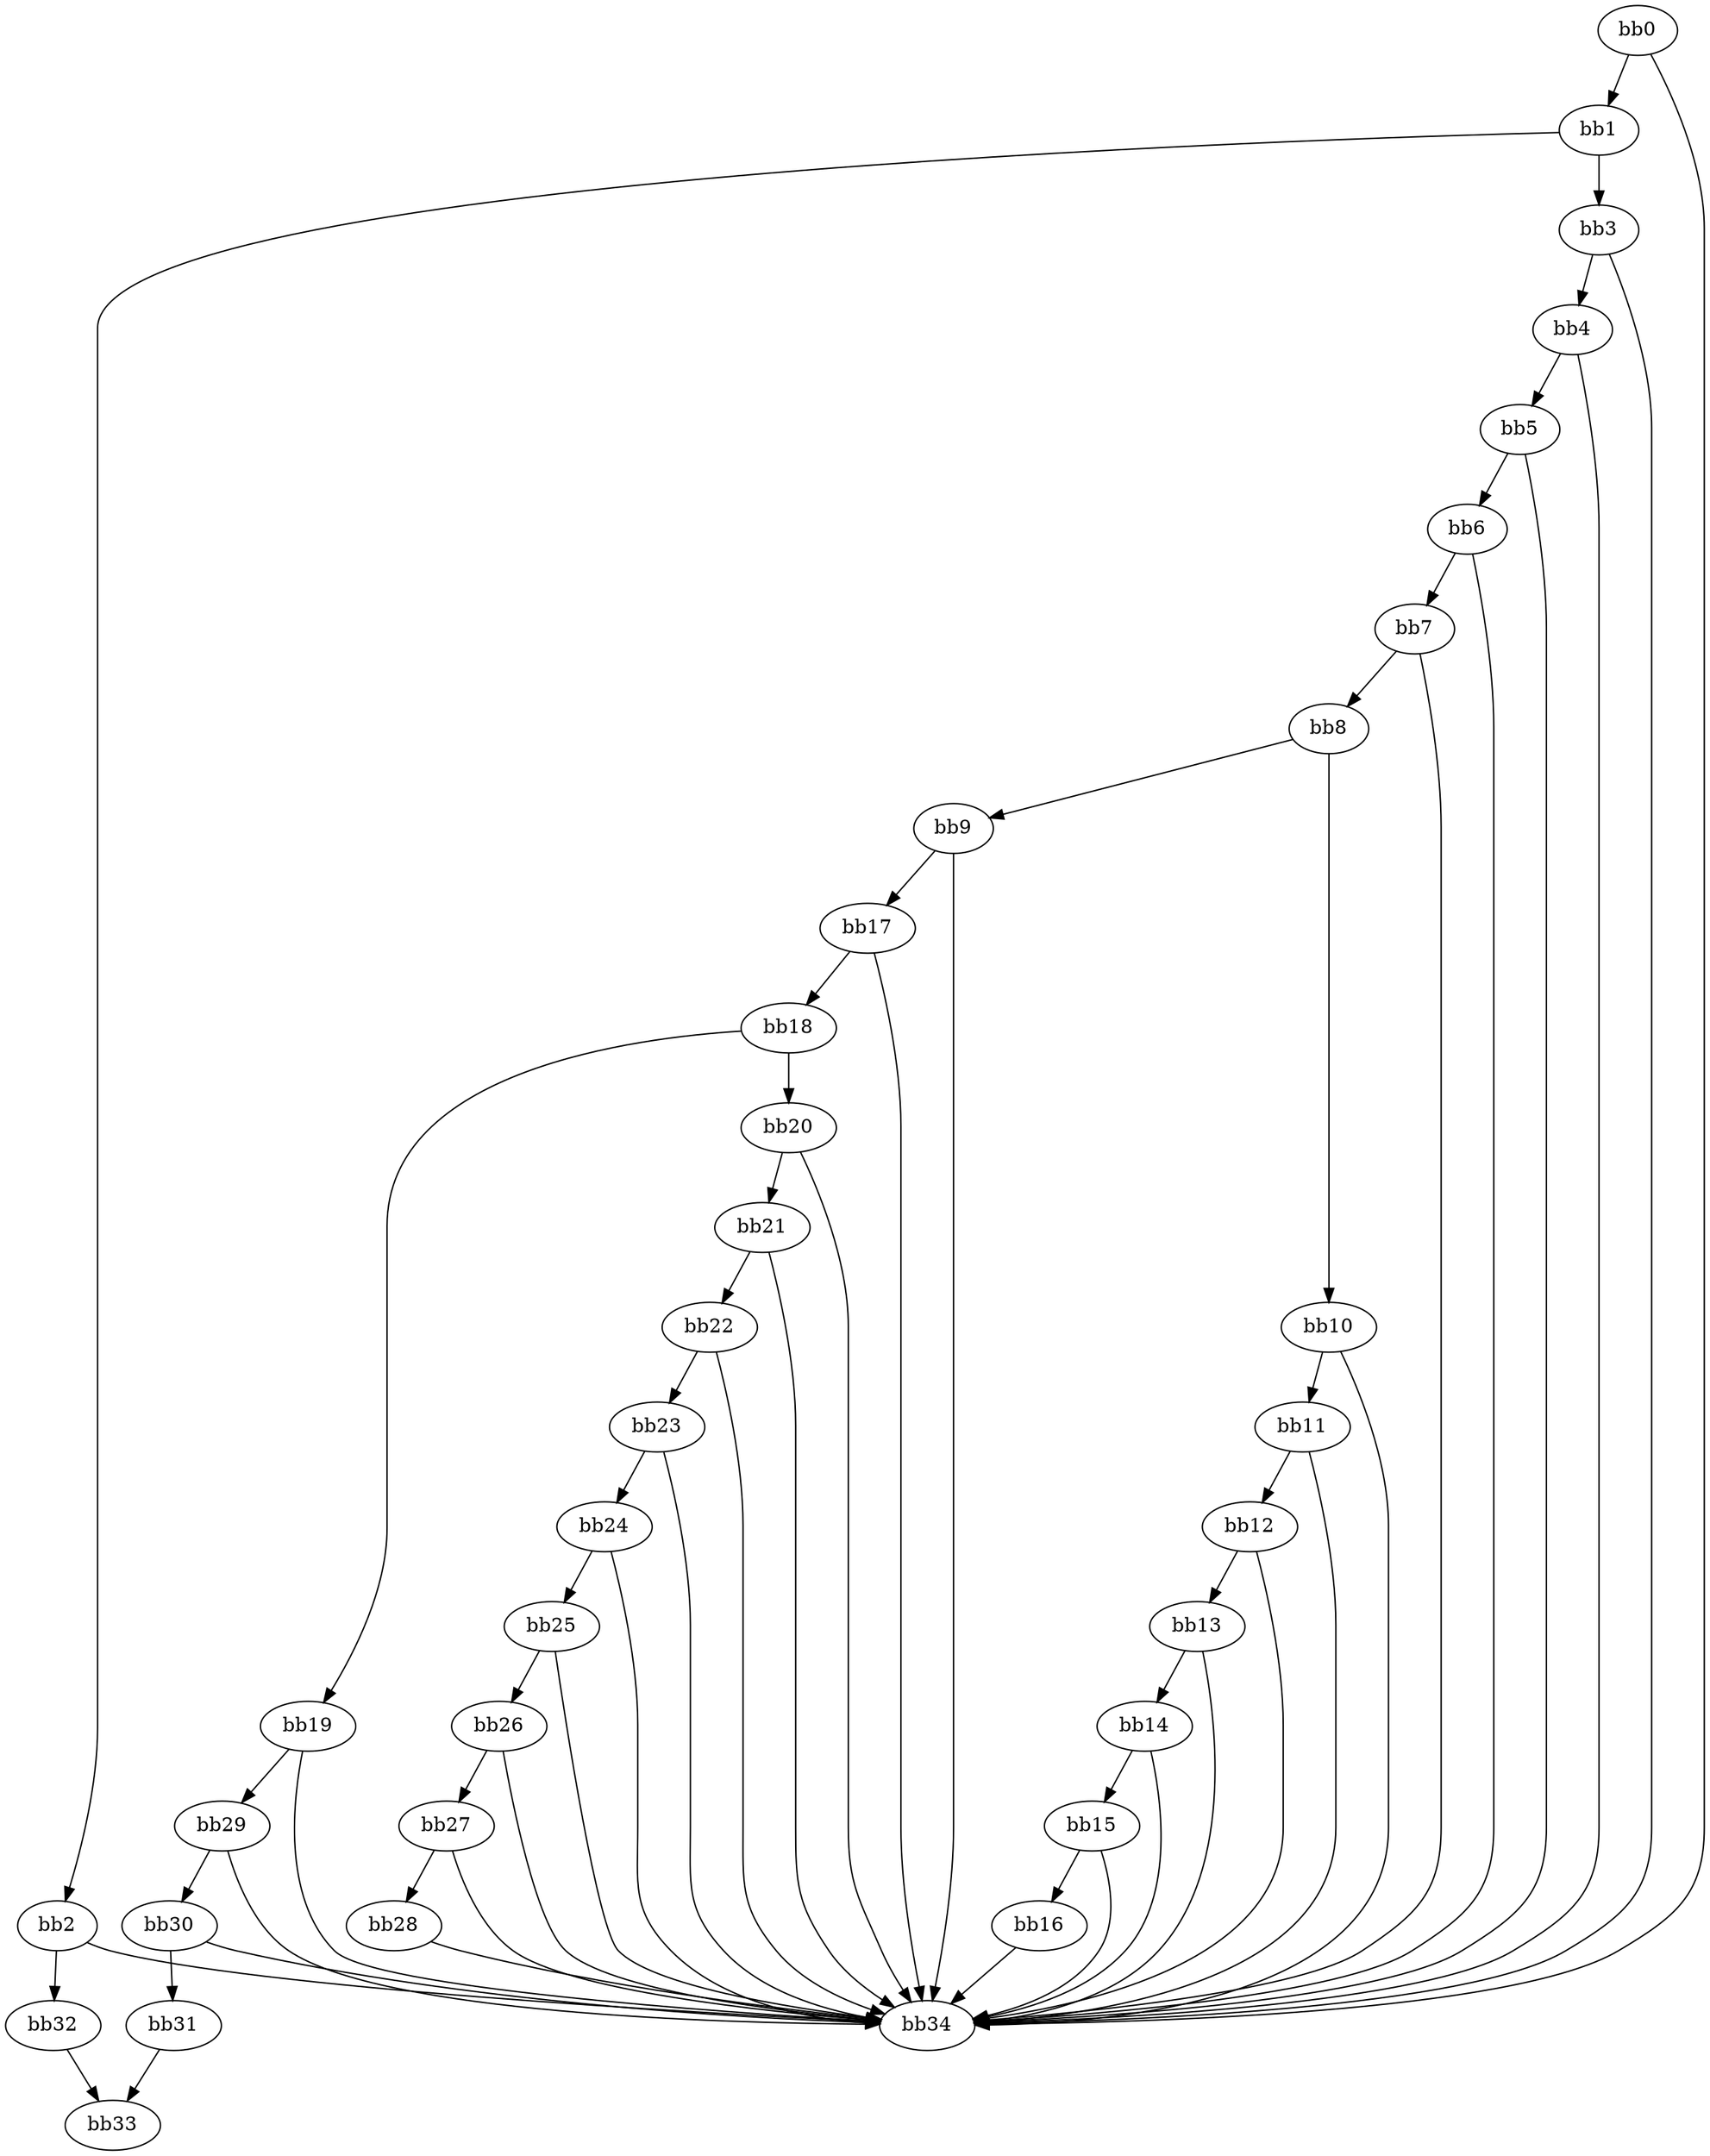 digraph {
    0 [ label = "bb0\l" ]
    1 [ label = "bb1\l" ]
    2 [ label = "bb2\l" ]
    3 [ label = "bb3\l" ]
    4 [ label = "bb4\l" ]
    5 [ label = "bb5\l" ]
    6 [ label = "bb6\l" ]
    7 [ label = "bb7\l" ]
    8 [ label = "bb8\l" ]
    9 [ label = "bb9\l" ]
    10 [ label = "bb10\l" ]
    11 [ label = "bb11\l" ]
    12 [ label = "bb12\l" ]
    13 [ label = "bb13\l" ]
    14 [ label = "bb14\l" ]
    15 [ label = "bb15\l" ]
    16 [ label = "bb16\l" ]
    17 [ label = "bb17\l" ]
    18 [ label = "bb18\l" ]
    19 [ label = "bb19\l" ]
    20 [ label = "bb20\l" ]
    21 [ label = "bb21\l" ]
    22 [ label = "bb22\l" ]
    23 [ label = "bb23\l" ]
    24 [ label = "bb24\l" ]
    25 [ label = "bb25\l" ]
    26 [ label = "bb26\l" ]
    27 [ label = "bb27\l" ]
    28 [ label = "bb28\l" ]
    29 [ label = "bb29\l" ]
    30 [ label = "bb30\l" ]
    31 [ label = "bb31\l" ]
    32 [ label = "bb32\l" ]
    33 [ label = "bb33\l" ]
    34 [ label = "bb34\l" ]
    0 -> 1 [ ]
    0 -> 34 [ ]
    1 -> 2 [ ]
    1 -> 3 [ ]
    2 -> 32 [ ]
    2 -> 34 [ ]
    3 -> 4 [ ]
    3 -> 34 [ ]
    4 -> 5 [ ]
    4 -> 34 [ ]
    5 -> 6 [ ]
    5 -> 34 [ ]
    6 -> 7 [ ]
    6 -> 34 [ ]
    7 -> 8 [ ]
    7 -> 34 [ ]
    8 -> 9 [ ]
    8 -> 10 [ ]
    9 -> 17 [ ]
    9 -> 34 [ ]
    10 -> 11 [ ]
    10 -> 34 [ ]
    11 -> 12 [ ]
    11 -> 34 [ ]
    12 -> 13 [ ]
    12 -> 34 [ ]
    13 -> 14 [ ]
    13 -> 34 [ ]
    14 -> 15 [ ]
    14 -> 34 [ ]
    15 -> 16 [ ]
    15 -> 34 [ ]
    16 -> 34 [ ]
    17 -> 18 [ ]
    17 -> 34 [ ]
    18 -> 19 [ ]
    18 -> 20 [ ]
    19 -> 29 [ ]
    19 -> 34 [ ]
    20 -> 21 [ ]
    20 -> 34 [ ]
    21 -> 22 [ ]
    21 -> 34 [ ]
    22 -> 23 [ ]
    22 -> 34 [ ]
    23 -> 24 [ ]
    23 -> 34 [ ]
    24 -> 25 [ ]
    24 -> 34 [ ]
    25 -> 26 [ ]
    25 -> 34 [ ]
    26 -> 27 [ ]
    26 -> 34 [ ]
    27 -> 28 [ ]
    27 -> 34 [ ]
    28 -> 34 [ ]
    29 -> 30 [ ]
    29 -> 34 [ ]
    30 -> 31 [ ]
    30 -> 34 [ ]
    31 -> 33 [ ]
    32 -> 33 [ ]
}


